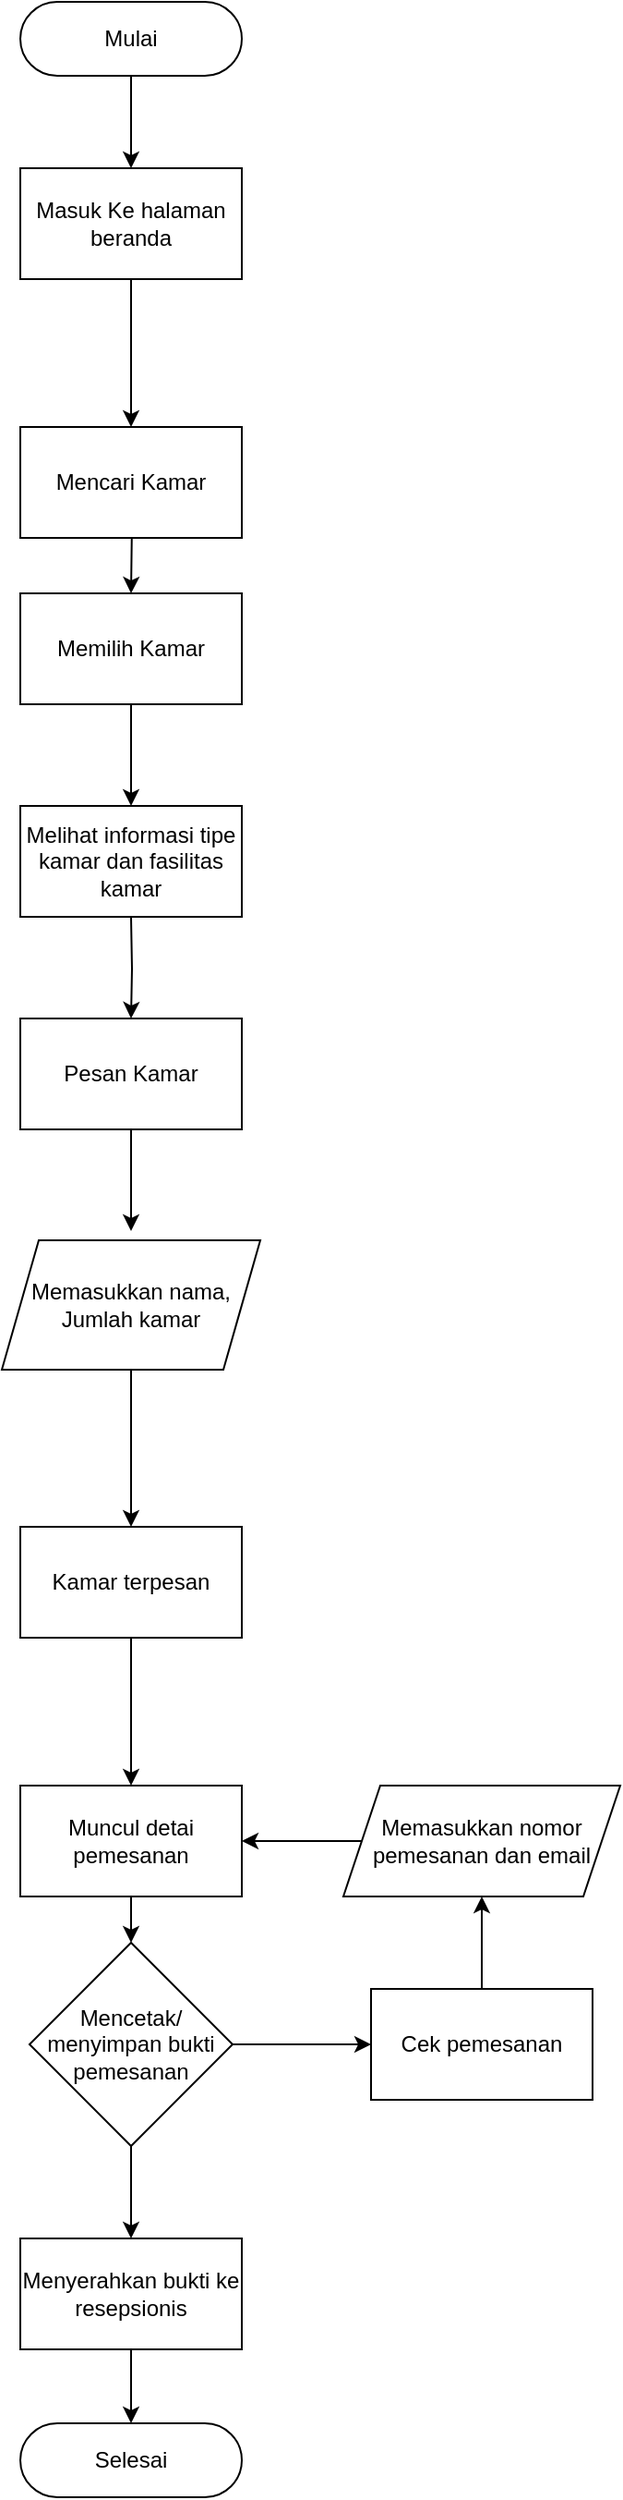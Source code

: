 <mxfile version="20.8.5" type="github">
  <diagram id="C5RBs43oDa-KdzZeNtuy" name="Page-1">
    <mxGraphModel dx="910" dy="512" grid="1" gridSize="10" guides="1" tooltips="1" connect="1" arrows="1" fold="1" page="1" pageScale="1" pageWidth="1169" pageHeight="827" math="0" shadow="0">
      <root>
        <mxCell id="WIyWlLk6GJQsqaUBKTNV-0" />
        <mxCell id="WIyWlLk6GJQsqaUBKTNV-1" parent="WIyWlLk6GJQsqaUBKTNV-0" />
        <mxCell id="hn7cNbfDd--p1zAdIMlJ-2" value="" style="edgeStyle=orthogonalEdgeStyle;rounded=0;orthogonalLoop=1;jettySize=auto;html=1;" edge="1" parent="WIyWlLk6GJQsqaUBKTNV-1" source="hn7cNbfDd--p1zAdIMlJ-0" target="hn7cNbfDd--p1zAdIMlJ-1">
          <mxGeometry relative="1" as="geometry" />
        </mxCell>
        <mxCell id="hn7cNbfDd--p1zAdIMlJ-0" value="Mulai" style="rounded=1;whiteSpace=wrap;html=1;fontSize=12;glass=0;strokeWidth=1;shadow=0;arcSize=50;" vertex="1" parent="WIyWlLk6GJQsqaUBKTNV-1">
          <mxGeometry x="180" y="100" width="120" height="40" as="geometry" />
        </mxCell>
        <mxCell id="hn7cNbfDd--p1zAdIMlJ-4" value="" style="edgeStyle=orthogonalEdgeStyle;rounded=0;orthogonalLoop=1;jettySize=auto;html=1;" edge="1" parent="WIyWlLk6GJQsqaUBKTNV-1" source="hn7cNbfDd--p1zAdIMlJ-1" target="hn7cNbfDd--p1zAdIMlJ-3">
          <mxGeometry relative="1" as="geometry" />
        </mxCell>
        <mxCell id="hn7cNbfDd--p1zAdIMlJ-1" value="Masuk Ke halaman beranda" style="rounded=0;whiteSpace=wrap;html=1;" vertex="1" parent="WIyWlLk6GJQsqaUBKTNV-1">
          <mxGeometry x="180" y="190" width="120" height="60" as="geometry" />
        </mxCell>
        <mxCell id="hn7cNbfDd--p1zAdIMlJ-13" value="" style="edgeStyle=orthogonalEdgeStyle;rounded=0;orthogonalLoop=1;jettySize=auto;html=1;" edge="1" parent="WIyWlLk6GJQsqaUBKTNV-1" target="hn7cNbfDd--p1zAdIMlJ-12">
          <mxGeometry relative="1" as="geometry">
            <mxPoint x="240" y="340" as="sourcePoint" />
          </mxGeometry>
        </mxCell>
        <mxCell id="hn7cNbfDd--p1zAdIMlJ-3" value="Mencari Kamar" style="whiteSpace=wrap;html=1;rounded=0;" vertex="1" parent="WIyWlLk6GJQsqaUBKTNV-1">
          <mxGeometry x="180" y="330" width="120" height="60" as="geometry" />
        </mxCell>
        <mxCell id="hn7cNbfDd--p1zAdIMlJ-5" value="Melihat informasi tipe kamar dan fasilitas kamar" style="whiteSpace=wrap;html=1;rounded=0;" vertex="1" parent="WIyWlLk6GJQsqaUBKTNV-1">
          <mxGeometry x="180" y="535" width="120" height="60" as="geometry" />
        </mxCell>
        <mxCell id="hn7cNbfDd--p1zAdIMlJ-7" value="" style="edgeStyle=orthogonalEdgeStyle;rounded=0;orthogonalLoop=1;jettySize=auto;html=1;" edge="1" parent="WIyWlLk6GJQsqaUBKTNV-1" target="hn7cNbfDd--p1zAdIMlJ-8">
          <mxGeometry relative="1" as="geometry">
            <mxPoint x="240" y="595" as="sourcePoint" />
          </mxGeometry>
        </mxCell>
        <mxCell id="hn7cNbfDd--p1zAdIMlJ-10" value="" style="edgeStyle=orthogonalEdgeStyle;rounded=0;orthogonalLoop=1;jettySize=auto;html=1;" edge="1" parent="WIyWlLk6GJQsqaUBKTNV-1" source="hn7cNbfDd--p1zAdIMlJ-8">
          <mxGeometry relative="1" as="geometry">
            <mxPoint x="240" y="765" as="targetPoint" />
          </mxGeometry>
        </mxCell>
        <mxCell id="hn7cNbfDd--p1zAdIMlJ-8" value="Pesan Kamar" style="whiteSpace=wrap;html=1;rounded=0;" vertex="1" parent="WIyWlLk6GJQsqaUBKTNV-1">
          <mxGeometry x="180" y="650" width="120" height="60" as="geometry" />
        </mxCell>
        <mxCell id="hn7cNbfDd--p1zAdIMlJ-16" value="" style="edgeStyle=orthogonalEdgeStyle;rounded=0;orthogonalLoop=1;jettySize=auto;html=1;" edge="1" parent="WIyWlLk6GJQsqaUBKTNV-1" source="hn7cNbfDd--p1zAdIMlJ-11" target="hn7cNbfDd--p1zAdIMlJ-15">
          <mxGeometry relative="1" as="geometry" />
        </mxCell>
        <mxCell id="hn7cNbfDd--p1zAdIMlJ-11" value="Memasukkan nama, Jumlah kamar" style="shape=parallelogram;perimeter=parallelogramPerimeter;whiteSpace=wrap;html=1;fixedSize=1;" vertex="1" parent="WIyWlLk6GJQsqaUBKTNV-1">
          <mxGeometry x="170" y="770" width="140" height="70" as="geometry" />
        </mxCell>
        <mxCell id="hn7cNbfDd--p1zAdIMlJ-14" value="" style="edgeStyle=orthogonalEdgeStyle;rounded=0;orthogonalLoop=1;jettySize=auto;html=1;" edge="1" parent="WIyWlLk6GJQsqaUBKTNV-1" source="hn7cNbfDd--p1zAdIMlJ-12" target="hn7cNbfDd--p1zAdIMlJ-5">
          <mxGeometry relative="1" as="geometry" />
        </mxCell>
        <mxCell id="hn7cNbfDd--p1zAdIMlJ-12" value="Memilih Kamar" style="whiteSpace=wrap;html=1;rounded=0;" vertex="1" parent="WIyWlLk6GJQsqaUBKTNV-1">
          <mxGeometry x="180" y="420" width="120" height="60" as="geometry" />
        </mxCell>
        <mxCell id="hn7cNbfDd--p1zAdIMlJ-18" value="" style="edgeStyle=orthogonalEdgeStyle;rounded=0;orthogonalLoop=1;jettySize=auto;html=1;" edge="1" parent="WIyWlLk6GJQsqaUBKTNV-1" source="hn7cNbfDd--p1zAdIMlJ-15" target="hn7cNbfDd--p1zAdIMlJ-17">
          <mxGeometry relative="1" as="geometry" />
        </mxCell>
        <mxCell id="hn7cNbfDd--p1zAdIMlJ-15" value="Kamar terpesan" style="whiteSpace=wrap;html=1;" vertex="1" parent="WIyWlLk6GJQsqaUBKTNV-1">
          <mxGeometry x="180" y="925" width="120" height="60" as="geometry" />
        </mxCell>
        <mxCell id="hn7cNbfDd--p1zAdIMlJ-20" value="" style="edgeStyle=orthogonalEdgeStyle;rounded=0;orthogonalLoop=1;jettySize=auto;html=1;" edge="1" parent="WIyWlLk6GJQsqaUBKTNV-1" source="hn7cNbfDd--p1zAdIMlJ-17" target="hn7cNbfDd--p1zAdIMlJ-19">
          <mxGeometry relative="1" as="geometry" />
        </mxCell>
        <mxCell id="hn7cNbfDd--p1zAdIMlJ-17" value="Muncul detai pemesanan" style="whiteSpace=wrap;html=1;" vertex="1" parent="WIyWlLk6GJQsqaUBKTNV-1">
          <mxGeometry x="180" y="1065" width="120" height="60" as="geometry" />
        </mxCell>
        <mxCell id="hn7cNbfDd--p1zAdIMlJ-22" value="" style="edgeStyle=orthogonalEdgeStyle;rounded=0;orthogonalLoop=1;jettySize=auto;html=1;" edge="1" parent="WIyWlLk6GJQsqaUBKTNV-1" source="hn7cNbfDd--p1zAdIMlJ-19" target="hn7cNbfDd--p1zAdIMlJ-21">
          <mxGeometry relative="1" as="geometry" />
        </mxCell>
        <mxCell id="hn7cNbfDd--p1zAdIMlJ-27" value="" style="edgeStyle=orthogonalEdgeStyle;rounded=0;orthogonalLoop=1;jettySize=auto;html=1;" edge="1" parent="WIyWlLk6GJQsqaUBKTNV-1" source="hn7cNbfDd--p1zAdIMlJ-19" target="hn7cNbfDd--p1zAdIMlJ-26">
          <mxGeometry relative="1" as="geometry" />
        </mxCell>
        <mxCell id="hn7cNbfDd--p1zAdIMlJ-19" value="Mencetak/ menyimpan bukti pemesanan" style="rhombus;whiteSpace=wrap;html=1;" vertex="1" parent="WIyWlLk6GJQsqaUBKTNV-1">
          <mxGeometry x="185" y="1150" width="110" height="110" as="geometry" />
        </mxCell>
        <mxCell id="hn7cNbfDd--p1zAdIMlJ-24" value="" style="edgeStyle=orthogonalEdgeStyle;rounded=0;orthogonalLoop=1;jettySize=auto;html=1;" edge="1" parent="WIyWlLk6GJQsqaUBKTNV-1" source="hn7cNbfDd--p1zAdIMlJ-21" target="hn7cNbfDd--p1zAdIMlJ-23">
          <mxGeometry relative="1" as="geometry" />
        </mxCell>
        <mxCell id="hn7cNbfDd--p1zAdIMlJ-21" value="Cek pemesanan" style="whiteSpace=wrap;html=1;" vertex="1" parent="WIyWlLk6GJQsqaUBKTNV-1">
          <mxGeometry x="370" y="1175" width="120" height="60" as="geometry" />
        </mxCell>
        <mxCell id="hn7cNbfDd--p1zAdIMlJ-25" value="" style="edgeStyle=orthogonalEdgeStyle;rounded=0;orthogonalLoop=1;jettySize=auto;html=1;" edge="1" parent="WIyWlLk6GJQsqaUBKTNV-1" source="hn7cNbfDd--p1zAdIMlJ-23" target="hn7cNbfDd--p1zAdIMlJ-17">
          <mxGeometry relative="1" as="geometry" />
        </mxCell>
        <mxCell id="hn7cNbfDd--p1zAdIMlJ-23" value="Memasukkan nomor pemesanan dan email" style="shape=parallelogram;perimeter=parallelogramPerimeter;whiteSpace=wrap;html=1;fixedSize=1;" vertex="1" parent="WIyWlLk6GJQsqaUBKTNV-1">
          <mxGeometry x="355" y="1065" width="150" height="60" as="geometry" />
        </mxCell>
        <mxCell id="hn7cNbfDd--p1zAdIMlJ-29" value="" style="edgeStyle=orthogonalEdgeStyle;rounded=0;orthogonalLoop=1;jettySize=auto;html=1;" edge="1" parent="WIyWlLk6GJQsqaUBKTNV-1" source="hn7cNbfDd--p1zAdIMlJ-26" target="hn7cNbfDd--p1zAdIMlJ-28">
          <mxGeometry relative="1" as="geometry" />
        </mxCell>
        <mxCell id="hn7cNbfDd--p1zAdIMlJ-26" value="Menyerahkan bukti ke resepsionis" style="whiteSpace=wrap;html=1;" vertex="1" parent="WIyWlLk6GJQsqaUBKTNV-1">
          <mxGeometry x="180" y="1310" width="120" height="60" as="geometry" />
        </mxCell>
        <mxCell id="hn7cNbfDd--p1zAdIMlJ-28" value="Selesai" style="rounded=1;whiteSpace=wrap;html=1;fontSize=12;glass=0;strokeWidth=1;shadow=0;arcSize=50;" vertex="1" parent="WIyWlLk6GJQsqaUBKTNV-1">
          <mxGeometry x="180" y="1410" width="120" height="40" as="geometry" />
        </mxCell>
      </root>
    </mxGraphModel>
  </diagram>
</mxfile>
